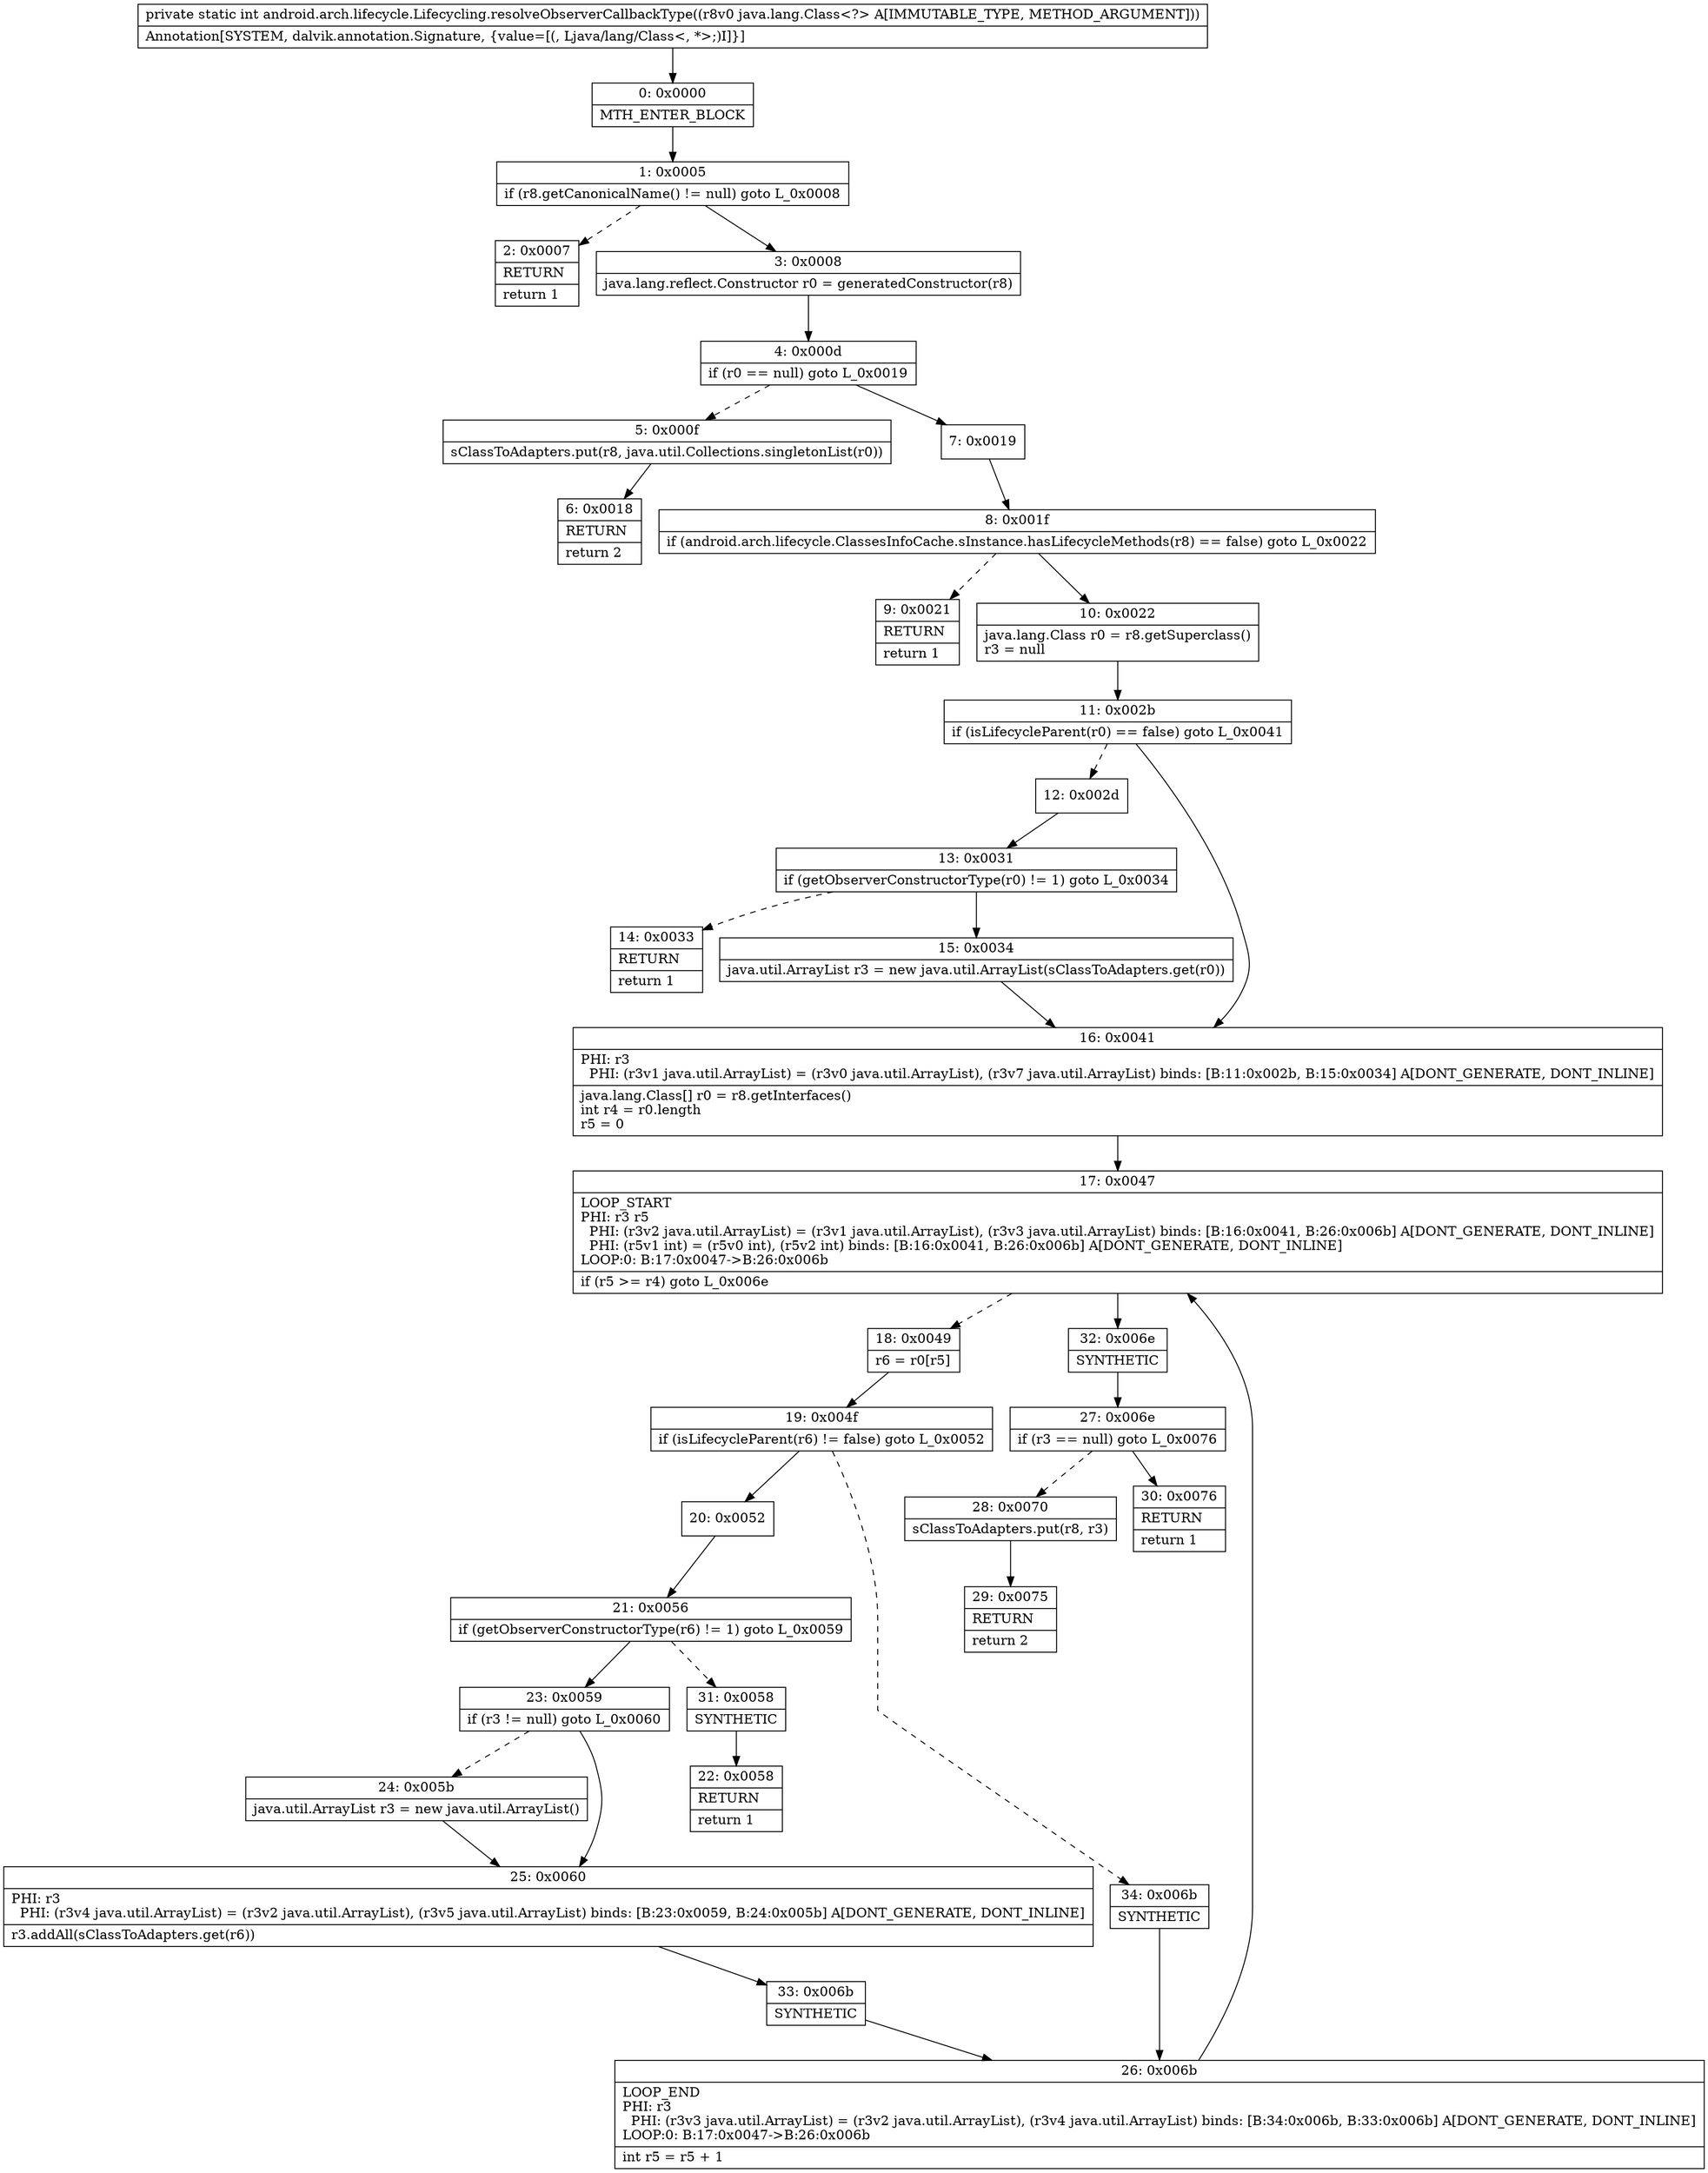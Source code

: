 digraph "CFG forandroid.arch.lifecycle.Lifecycling.resolveObserverCallbackType(Ljava\/lang\/Class;)I" {
Node_0 [shape=record,label="{0\:\ 0x0000|MTH_ENTER_BLOCK\l}"];
Node_1 [shape=record,label="{1\:\ 0x0005|if (r8.getCanonicalName() != null) goto L_0x0008\l}"];
Node_2 [shape=record,label="{2\:\ 0x0007|RETURN\l|return 1\l}"];
Node_3 [shape=record,label="{3\:\ 0x0008|java.lang.reflect.Constructor r0 = generatedConstructor(r8)\l}"];
Node_4 [shape=record,label="{4\:\ 0x000d|if (r0 == null) goto L_0x0019\l}"];
Node_5 [shape=record,label="{5\:\ 0x000f|sClassToAdapters.put(r8, java.util.Collections.singletonList(r0))\l}"];
Node_6 [shape=record,label="{6\:\ 0x0018|RETURN\l|return 2\l}"];
Node_7 [shape=record,label="{7\:\ 0x0019}"];
Node_8 [shape=record,label="{8\:\ 0x001f|if (android.arch.lifecycle.ClassesInfoCache.sInstance.hasLifecycleMethods(r8) == false) goto L_0x0022\l}"];
Node_9 [shape=record,label="{9\:\ 0x0021|RETURN\l|return 1\l}"];
Node_10 [shape=record,label="{10\:\ 0x0022|java.lang.Class r0 = r8.getSuperclass()\lr3 = null\l}"];
Node_11 [shape=record,label="{11\:\ 0x002b|if (isLifecycleParent(r0) == false) goto L_0x0041\l}"];
Node_12 [shape=record,label="{12\:\ 0x002d}"];
Node_13 [shape=record,label="{13\:\ 0x0031|if (getObserverConstructorType(r0) != 1) goto L_0x0034\l}"];
Node_14 [shape=record,label="{14\:\ 0x0033|RETURN\l|return 1\l}"];
Node_15 [shape=record,label="{15\:\ 0x0034|java.util.ArrayList r3 = new java.util.ArrayList(sClassToAdapters.get(r0))\l}"];
Node_16 [shape=record,label="{16\:\ 0x0041|PHI: r3 \l  PHI: (r3v1 java.util.ArrayList) = (r3v0 java.util.ArrayList), (r3v7 java.util.ArrayList) binds: [B:11:0x002b, B:15:0x0034] A[DONT_GENERATE, DONT_INLINE]\l|java.lang.Class[] r0 = r8.getInterfaces()\lint r4 = r0.length\lr5 = 0\l}"];
Node_17 [shape=record,label="{17\:\ 0x0047|LOOP_START\lPHI: r3 r5 \l  PHI: (r3v2 java.util.ArrayList) = (r3v1 java.util.ArrayList), (r3v3 java.util.ArrayList) binds: [B:16:0x0041, B:26:0x006b] A[DONT_GENERATE, DONT_INLINE]\l  PHI: (r5v1 int) = (r5v0 int), (r5v2 int) binds: [B:16:0x0041, B:26:0x006b] A[DONT_GENERATE, DONT_INLINE]\lLOOP:0: B:17:0x0047\-\>B:26:0x006b\l|if (r5 \>= r4) goto L_0x006e\l}"];
Node_18 [shape=record,label="{18\:\ 0x0049|r6 = r0[r5]\l}"];
Node_19 [shape=record,label="{19\:\ 0x004f|if (isLifecycleParent(r6) != false) goto L_0x0052\l}"];
Node_20 [shape=record,label="{20\:\ 0x0052}"];
Node_21 [shape=record,label="{21\:\ 0x0056|if (getObserverConstructorType(r6) != 1) goto L_0x0059\l}"];
Node_22 [shape=record,label="{22\:\ 0x0058|RETURN\l|return 1\l}"];
Node_23 [shape=record,label="{23\:\ 0x0059|if (r3 != null) goto L_0x0060\l}"];
Node_24 [shape=record,label="{24\:\ 0x005b|java.util.ArrayList r3 = new java.util.ArrayList()\l}"];
Node_25 [shape=record,label="{25\:\ 0x0060|PHI: r3 \l  PHI: (r3v4 java.util.ArrayList) = (r3v2 java.util.ArrayList), (r3v5 java.util.ArrayList) binds: [B:23:0x0059, B:24:0x005b] A[DONT_GENERATE, DONT_INLINE]\l|r3.addAll(sClassToAdapters.get(r6))\l}"];
Node_26 [shape=record,label="{26\:\ 0x006b|LOOP_END\lPHI: r3 \l  PHI: (r3v3 java.util.ArrayList) = (r3v2 java.util.ArrayList), (r3v4 java.util.ArrayList) binds: [B:34:0x006b, B:33:0x006b] A[DONT_GENERATE, DONT_INLINE]\lLOOP:0: B:17:0x0047\-\>B:26:0x006b\l|int r5 = r5 + 1\l}"];
Node_27 [shape=record,label="{27\:\ 0x006e|if (r3 == null) goto L_0x0076\l}"];
Node_28 [shape=record,label="{28\:\ 0x0070|sClassToAdapters.put(r8, r3)\l}"];
Node_29 [shape=record,label="{29\:\ 0x0075|RETURN\l|return 2\l}"];
Node_30 [shape=record,label="{30\:\ 0x0076|RETURN\l|return 1\l}"];
Node_31 [shape=record,label="{31\:\ 0x0058|SYNTHETIC\l}"];
Node_32 [shape=record,label="{32\:\ 0x006e|SYNTHETIC\l}"];
Node_33 [shape=record,label="{33\:\ 0x006b|SYNTHETIC\l}"];
Node_34 [shape=record,label="{34\:\ 0x006b|SYNTHETIC\l}"];
MethodNode[shape=record,label="{private static int android.arch.lifecycle.Lifecycling.resolveObserverCallbackType((r8v0 java.lang.Class\<?\> A[IMMUTABLE_TYPE, METHOD_ARGUMENT]))  | Annotation[SYSTEM, dalvik.annotation.Signature, \{value=[(, Ljava\/lang\/Class\<, *\>;)I]\}]\l}"];
MethodNode -> Node_0;
Node_0 -> Node_1;
Node_1 -> Node_2[style=dashed];
Node_1 -> Node_3;
Node_3 -> Node_4;
Node_4 -> Node_5[style=dashed];
Node_4 -> Node_7;
Node_5 -> Node_6;
Node_7 -> Node_8;
Node_8 -> Node_9[style=dashed];
Node_8 -> Node_10;
Node_10 -> Node_11;
Node_11 -> Node_12[style=dashed];
Node_11 -> Node_16;
Node_12 -> Node_13;
Node_13 -> Node_14[style=dashed];
Node_13 -> Node_15;
Node_15 -> Node_16;
Node_16 -> Node_17;
Node_17 -> Node_18[style=dashed];
Node_17 -> Node_32;
Node_18 -> Node_19;
Node_19 -> Node_20;
Node_19 -> Node_34[style=dashed];
Node_20 -> Node_21;
Node_21 -> Node_23;
Node_21 -> Node_31[style=dashed];
Node_23 -> Node_24[style=dashed];
Node_23 -> Node_25;
Node_24 -> Node_25;
Node_25 -> Node_33;
Node_26 -> Node_17;
Node_27 -> Node_28[style=dashed];
Node_27 -> Node_30;
Node_28 -> Node_29;
Node_31 -> Node_22;
Node_32 -> Node_27;
Node_33 -> Node_26;
Node_34 -> Node_26;
}

